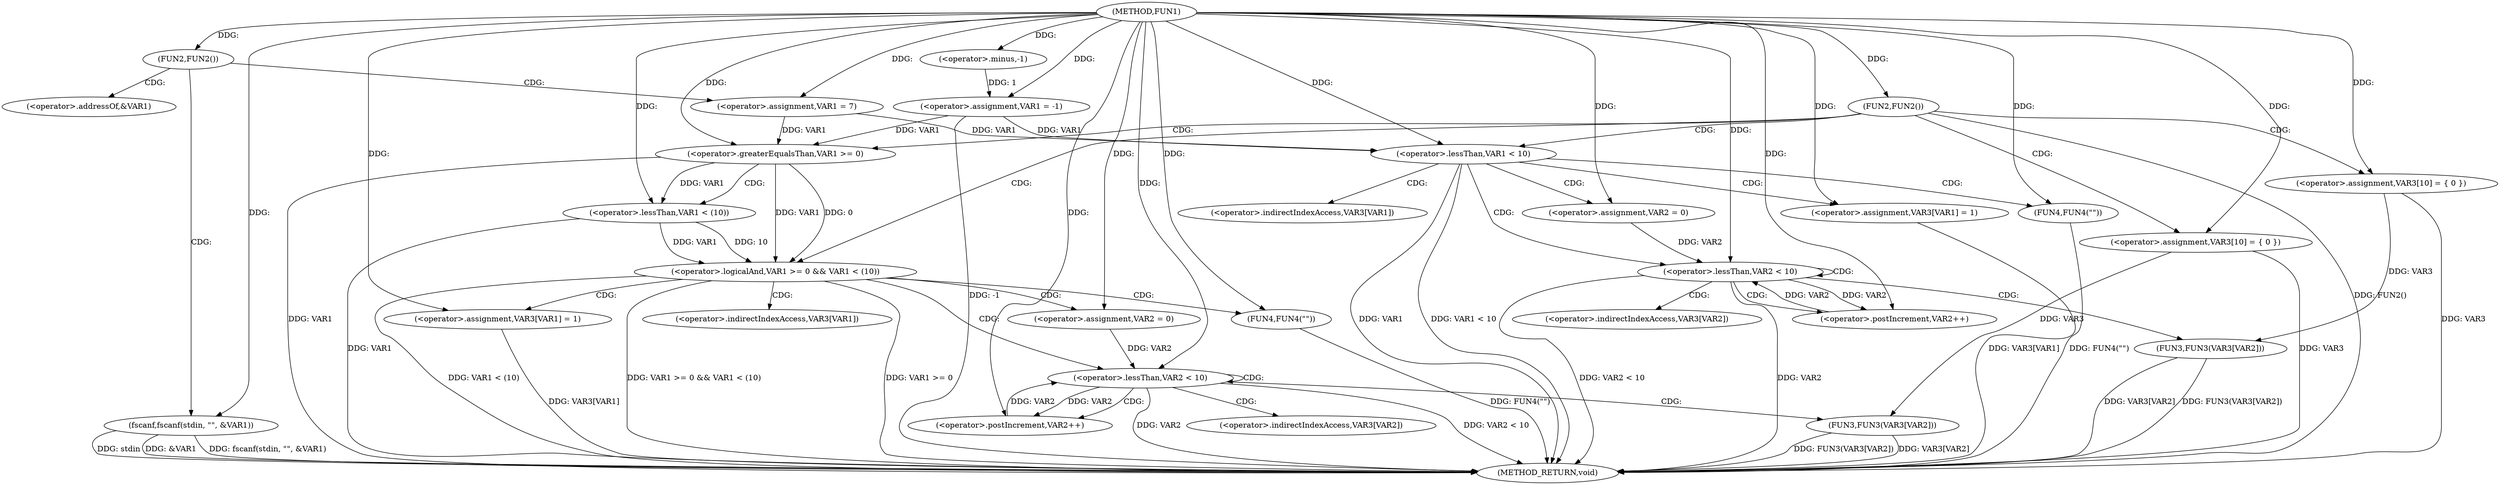 digraph FUN1 {  
"1000100" [label = "(METHOD,FUN1)" ]
"1000195" [label = "(METHOD_RETURN,void)" ]
"1000103" [label = "(<operator>.assignment,VAR1 = -1)" ]
"1000105" [label = "(<operator>.minus,-1)" ]
"1000108" [label = "(FUN2,FUN2())" ]
"1000110" [label = "(fscanf,fscanf(stdin, \"\", &VAR1))" ]
"1000117" [label = "(<operator>.assignment,VAR1 = 7)" ]
"1000121" [label = "(FUN2,FUN2())" ]
"1000126" [label = "(<operator>.assignment,VAR3[10] = { 0 })" ]
"1000129" [label = "(<operator>.lessThan,VAR1 < 10)" ]
"1000133" [label = "(<operator>.assignment,VAR3[VAR1] = 1)" ]
"1000139" [label = "(<operator>.assignment,VAR2 = 0)" ]
"1000142" [label = "(<operator>.lessThan,VAR2 < 10)" ]
"1000145" [label = "(<operator>.postIncrement,VAR2++)" ]
"1000148" [label = "(FUN3,FUN3(VAR3[VAR2]))" ]
"1000154" [label = "(FUN4,FUN4(\"\"))" ]
"1000161" [label = "(<operator>.assignment,VAR3[10] = { 0 })" ]
"1000164" [label = "(<operator>.logicalAnd,VAR1 >= 0 && VAR1 < (10))" ]
"1000165" [label = "(<operator>.greaterEqualsThan,VAR1 >= 0)" ]
"1000168" [label = "(<operator>.lessThan,VAR1 < (10))" ]
"1000172" [label = "(<operator>.assignment,VAR3[VAR1] = 1)" ]
"1000178" [label = "(<operator>.assignment,VAR2 = 0)" ]
"1000181" [label = "(<operator>.lessThan,VAR2 < 10)" ]
"1000184" [label = "(<operator>.postIncrement,VAR2++)" ]
"1000187" [label = "(FUN3,FUN3(VAR3[VAR2]))" ]
"1000193" [label = "(FUN4,FUN4(\"\"))" ]
"1000113" [label = "(<operator>.addressOf,&VAR1)" ]
"1000134" [label = "(<operator>.indirectIndexAccess,VAR3[VAR1])" ]
"1000149" [label = "(<operator>.indirectIndexAccess,VAR3[VAR2])" ]
"1000173" [label = "(<operator>.indirectIndexAccess,VAR3[VAR1])" ]
"1000188" [label = "(<operator>.indirectIndexAccess,VAR3[VAR2])" ]
  "1000168" -> "1000195"  [ label = "DDG: VAR1"] 
  "1000103" -> "1000195"  [ label = "DDG: -1"] 
  "1000181" -> "1000195"  [ label = "DDG: VAR2 < 10"] 
  "1000121" -> "1000195"  [ label = "DDG: FUN2()"] 
  "1000126" -> "1000195"  [ label = "DDG: VAR3"] 
  "1000154" -> "1000195"  [ label = "DDG: FUN4(\"\")"] 
  "1000161" -> "1000195"  [ label = "DDG: VAR3"] 
  "1000164" -> "1000195"  [ label = "DDG: VAR1 >= 0"] 
  "1000181" -> "1000195"  [ label = "DDG: VAR2"] 
  "1000187" -> "1000195"  [ label = "DDG: VAR3[VAR2]"] 
  "1000164" -> "1000195"  [ label = "DDG: VAR1 < (10)"] 
  "1000129" -> "1000195"  [ label = "DDG: VAR1"] 
  "1000164" -> "1000195"  [ label = "DDG: VAR1 >= 0 && VAR1 < (10)"] 
  "1000187" -> "1000195"  [ label = "DDG: FUN3(VAR3[VAR2])"] 
  "1000142" -> "1000195"  [ label = "DDG: VAR2 < 10"] 
  "1000165" -> "1000195"  [ label = "DDG: VAR1"] 
  "1000129" -> "1000195"  [ label = "DDG: VAR1 < 10"] 
  "1000133" -> "1000195"  [ label = "DDG: VAR3[VAR1]"] 
  "1000148" -> "1000195"  [ label = "DDG: VAR3[VAR2]"] 
  "1000148" -> "1000195"  [ label = "DDG: FUN3(VAR3[VAR2])"] 
  "1000193" -> "1000195"  [ label = "DDG: FUN4(\"\")"] 
  "1000110" -> "1000195"  [ label = "DDG: &VAR1"] 
  "1000110" -> "1000195"  [ label = "DDG: fscanf(stdin, \"\", &VAR1)"] 
  "1000172" -> "1000195"  [ label = "DDG: VAR3[VAR1]"] 
  "1000142" -> "1000195"  [ label = "DDG: VAR2"] 
  "1000110" -> "1000195"  [ label = "DDG: stdin"] 
  "1000105" -> "1000103"  [ label = "DDG: 1"] 
  "1000100" -> "1000103"  [ label = "DDG: "] 
  "1000100" -> "1000105"  [ label = "DDG: "] 
  "1000100" -> "1000108"  [ label = "DDG: "] 
  "1000100" -> "1000110"  [ label = "DDG: "] 
  "1000100" -> "1000117"  [ label = "DDG: "] 
  "1000100" -> "1000121"  [ label = "DDG: "] 
  "1000100" -> "1000126"  [ label = "DDG: "] 
  "1000103" -> "1000129"  [ label = "DDG: VAR1"] 
  "1000117" -> "1000129"  [ label = "DDG: VAR1"] 
  "1000100" -> "1000129"  [ label = "DDG: "] 
  "1000100" -> "1000133"  [ label = "DDG: "] 
  "1000100" -> "1000139"  [ label = "DDG: "] 
  "1000139" -> "1000142"  [ label = "DDG: VAR2"] 
  "1000145" -> "1000142"  [ label = "DDG: VAR2"] 
  "1000100" -> "1000142"  [ label = "DDG: "] 
  "1000142" -> "1000145"  [ label = "DDG: VAR2"] 
  "1000100" -> "1000145"  [ label = "DDG: "] 
  "1000126" -> "1000148"  [ label = "DDG: VAR3"] 
  "1000100" -> "1000154"  [ label = "DDG: "] 
  "1000100" -> "1000161"  [ label = "DDG: "] 
  "1000165" -> "1000164"  [ label = "DDG: VAR1"] 
  "1000165" -> "1000164"  [ label = "DDG: 0"] 
  "1000103" -> "1000165"  [ label = "DDG: VAR1"] 
  "1000117" -> "1000165"  [ label = "DDG: VAR1"] 
  "1000100" -> "1000165"  [ label = "DDG: "] 
  "1000168" -> "1000164"  [ label = "DDG: VAR1"] 
  "1000168" -> "1000164"  [ label = "DDG: 10"] 
  "1000165" -> "1000168"  [ label = "DDG: VAR1"] 
  "1000100" -> "1000168"  [ label = "DDG: "] 
  "1000100" -> "1000172"  [ label = "DDG: "] 
  "1000100" -> "1000178"  [ label = "DDG: "] 
  "1000184" -> "1000181"  [ label = "DDG: VAR2"] 
  "1000178" -> "1000181"  [ label = "DDG: VAR2"] 
  "1000100" -> "1000181"  [ label = "DDG: "] 
  "1000181" -> "1000184"  [ label = "DDG: VAR2"] 
  "1000100" -> "1000184"  [ label = "DDG: "] 
  "1000161" -> "1000187"  [ label = "DDG: VAR3"] 
  "1000100" -> "1000193"  [ label = "DDG: "] 
  "1000108" -> "1000110"  [ label = "CDG: "] 
  "1000108" -> "1000117"  [ label = "CDG: "] 
  "1000108" -> "1000113"  [ label = "CDG: "] 
  "1000121" -> "1000164"  [ label = "CDG: "] 
  "1000121" -> "1000161"  [ label = "CDG: "] 
  "1000121" -> "1000165"  [ label = "CDG: "] 
  "1000121" -> "1000126"  [ label = "CDG: "] 
  "1000121" -> "1000129"  [ label = "CDG: "] 
  "1000129" -> "1000142"  [ label = "CDG: "] 
  "1000129" -> "1000139"  [ label = "CDG: "] 
  "1000129" -> "1000133"  [ label = "CDG: "] 
  "1000129" -> "1000154"  [ label = "CDG: "] 
  "1000129" -> "1000134"  [ label = "CDG: "] 
  "1000142" -> "1000142"  [ label = "CDG: "] 
  "1000142" -> "1000148"  [ label = "CDG: "] 
  "1000142" -> "1000149"  [ label = "CDG: "] 
  "1000142" -> "1000145"  [ label = "CDG: "] 
  "1000164" -> "1000172"  [ label = "CDG: "] 
  "1000164" -> "1000178"  [ label = "CDG: "] 
  "1000164" -> "1000173"  [ label = "CDG: "] 
  "1000164" -> "1000193"  [ label = "CDG: "] 
  "1000164" -> "1000181"  [ label = "CDG: "] 
  "1000165" -> "1000168"  [ label = "CDG: "] 
  "1000181" -> "1000188"  [ label = "CDG: "] 
  "1000181" -> "1000184"  [ label = "CDG: "] 
  "1000181" -> "1000187"  [ label = "CDG: "] 
  "1000181" -> "1000181"  [ label = "CDG: "] 
}
